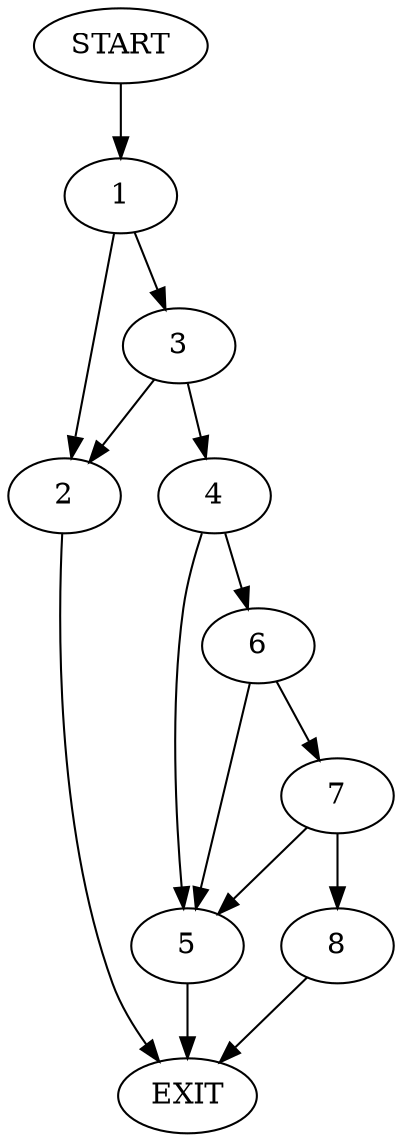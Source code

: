 digraph {
0 [label="START"]
9 [label="EXIT"]
0 -> 1
1 -> 2
1 -> 3
2 -> 9
3 -> 2
3 -> 4
4 -> 5
4 -> 6
5 -> 9
6 -> 7
6 -> 5
7 -> 8
7 -> 5
8 -> 9
}
